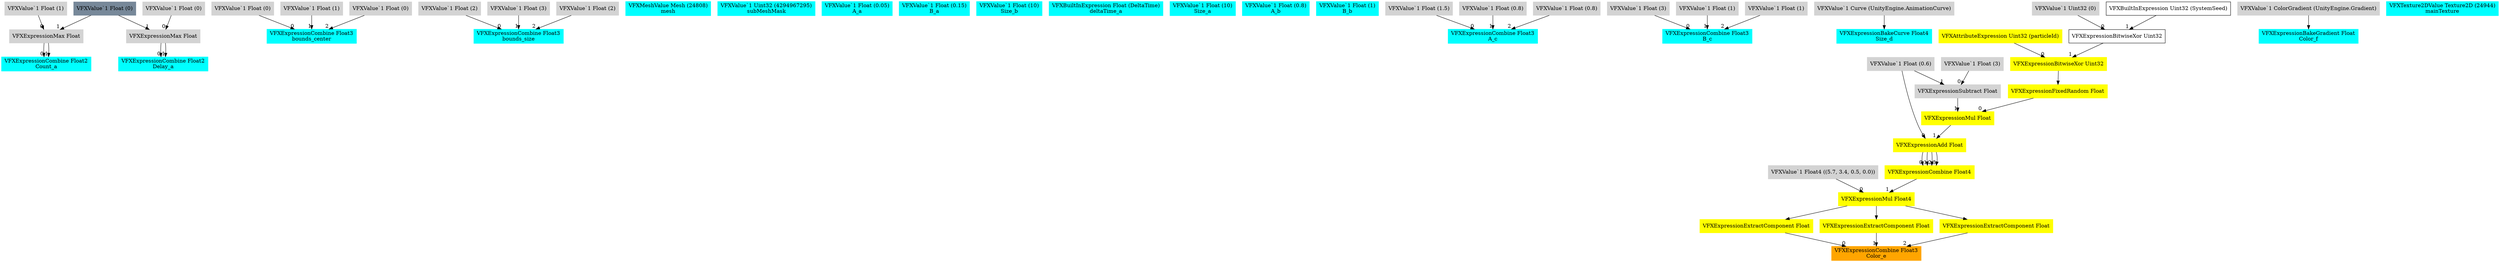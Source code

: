 digraph G {
node0 [shape="box" color="cyan" style="filled" label="VFXExpressionCombine Float2
Count_a"]
node1 [shape="box" color="lightgray" style="filled" label="VFXExpressionMax Float"]
node2 [shape="box" color="lightgray" style="filled" label="VFXValue`1 Float (1)"]
node3 [shape="box" color="lightslategray" style="filled" label="VFXValue`1 Float (0)"]
node4 [shape="box" color="cyan" style="filled" label="VFXExpressionCombine Float2
Delay_a"]
node5 [shape="box" color="lightgray" style="filled" label="VFXExpressionMax Float"]
node6 [shape="box" color="lightgray" style="filled" label="VFXValue`1 Float (0)"]
node7 [shape="box" color="cyan" style="filled" label="VFXExpressionCombine Float3
bounds_center"]
node8 [shape="box" color="lightgray" style="filled" label="VFXValue`1 Float (0)"]
node9 [shape="box" color="lightgray" style="filled" label="VFXValue`1 Float (1)"]
node10 [shape="box" color="lightgray" style="filled" label="VFXValue`1 Float (0)"]
node11 [shape="box" color="cyan" style="filled" label="VFXExpressionCombine Float3
bounds_size"]
node12 [shape="box" color="lightgray" style="filled" label="VFXValue`1 Float (2)"]
node13 [shape="box" color="lightgray" style="filled" label="VFXValue`1 Float (3)"]
node14 [shape="box" color="lightgray" style="filled" label="VFXValue`1 Float (2)"]
node15 [shape="box" color="cyan" style="filled" label="VFXMeshValue Mesh (24808)
mesh"]
node16 [shape="box" color="cyan" style="filled" label="VFXValue`1 Uint32 (4294967295)
subMeshMask"]
node17 [shape="box" color="cyan" style="filled" label="VFXValue`1 Float (0.05)
A_a"]
node18 [shape="box" color="cyan" style="filled" label="VFXValue`1 Float (0.15)
B_a"]
node19 [shape="box" color="cyan" style="filled" label="VFXValue`1 Float (10)
Size_b"]
node20 [shape="box" color="cyan" style="filled" label="VFXBuiltInExpression Float (DeltaTime)
deltaTime_a"]
node21 [shape="box" color="cyan" style="filled" label="VFXValue`1 Float (10)
Size_a"]
node22 [shape="box" color="cyan" style="filled" label="VFXValue`1 Float (0.8)
A_b"]
node23 [shape="box" color="cyan" style="filled" label="VFXValue`1 Float (1)
B_b"]
node24 [shape="box" color="cyan" style="filled" label="VFXExpressionCombine Float3
A_c"]
node25 [shape="box" color="lightgray" style="filled" label="VFXValue`1 Float (1.5)"]
node26 [shape="box" color="lightgray" style="filled" label="VFXValue`1 Float (0.8)"]
node27 [shape="box" color="lightgray" style="filled" label="VFXValue`1 Float (0.8)"]
node28 [shape="box" color="cyan" style="filled" label="VFXExpressionCombine Float3
B_c"]
node29 [shape="box" color="lightgray" style="filled" label="VFXValue`1 Float (3)"]
node30 [shape="box" color="lightgray" style="filled" label="VFXValue`1 Float (1)"]
node31 [shape="box" color="lightgray" style="filled" label="VFXValue`1 Float (1)"]
node32 [shape="box" color="cyan" style="filled" label="VFXExpressionBakeCurve Float4
Size_d"]
node33 [shape="box" color="lightgray" style="filled" label="VFXValue`1 Curve (UnityEngine.AnimationCurve)"]
node34 [shape="box" color="orange" style="filled" label="VFXExpressionCombine Float3
Color_e"]
node35 [shape="box" color="yellow" style="filled" label="VFXExpressionExtractComponent Float"]
node36 [shape="box" color="yellow" style="filled" label="VFXExpressionMul Float4"]
node37 [shape="box" color="lightgray" style="filled" label="VFXValue`1 Float4 ((5.7, 3.4, 0.5, 0.0))"]
node38 [shape="box" color="yellow" style="filled" label="VFXExpressionCombine Float4"]
node39 [shape="box" color="yellow" style="filled" label="VFXExpressionAdd Float"]
node40 [shape="box" color="lightgray" style="filled" label="VFXValue`1 Float (0.6)"]
node41 [shape="box" color="yellow" style="filled" label="VFXExpressionMul Float"]
node42 [shape="box" color="yellow" style="filled" label="VFXExpressionFixedRandom Float"]
node43 [shape="box" color="yellow" style="filled" label="VFXExpressionBitwiseXor Uint32"]
node44 [shape="box" color="yellow" style="filled" label="VFXAttributeExpression Uint32 (particleId)"]
node45 [shape="box" label="VFXExpressionBitwiseXor Uint32"]
node46 [shape="box" color="lightgray" style="filled" label="VFXValue`1 Uint32 (0)"]
node47 [shape="box" label="VFXBuiltInExpression Uint32 (SystemSeed)"]
node48 [shape="box" color="lightgray" style="filled" label="VFXExpressionSubtract Float"]
node49 [shape="box" color="lightgray" style="filled" label="VFXValue`1 Float (3)"]
node50 [shape="box" color="yellow" style="filled" label="VFXExpressionExtractComponent Float"]
node51 [shape="box" color="yellow" style="filled" label="VFXExpressionExtractComponent Float"]
node52 [shape="box" color="cyan" style="filled" label="VFXExpressionBakeGradient Float
Color_f"]
node53 [shape="box" color="lightgray" style="filled" label="VFXValue`1 ColorGradient (UnityEngine.Gradient)"]
node54 [shape="box" color="cyan" style="filled" label="VFXTexture2DValue Texture2D (24944)
mainTexture"]
node1 -> node0 [headlabel="0"]
node1 -> node0 [headlabel="1"]
node2 -> node1 [headlabel="0"]
node3 -> node1 [headlabel="1"]
node5 -> node4 [headlabel="0"]
node5 -> node4 [headlabel="1"]
node6 -> node5 [headlabel="0"]
node3 -> node5 [headlabel="1"]
node8 -> node7 [headlabel="0"]
node9 -> node7 [headlabel="1"]
node10 -> node7 [headlabel="2"]
node12 -> node11 [headlabel="0"]
node13 -> node11 [headlabel="1"]
node14 -> node11 [headlabel="2"]
node25 -> node24 [headlabel="0"]
node26 -> node24 [headlabel="1"]
node27 -> node24 [headlabel="2"]
node29 -> node28 [headlabel="0"]
node30 -> node28 [headlabel="1"]
node31 -> node28 [headlabel="2"]
node33 -> node32 
node35 -> node34 [headlabel="0"]
node50 -> node34 [headlabel="1"]
node51 -> node34 [headlabel="2"]
node36 -> node35 
node37 -> node36 [headlabel="0"]
node38 -> node36 [headlabel="1"]
node39 -> node38 [headlabel="0"]
node39 -> node38 [headlabel="1"]
node39 -> node38 [headlabel="2"]
node39 -> node38 [headlabel="3"]
node40 -> node39 [headlabel="0"]
node41 -> node39 [headlabel="1"]
node42 -> node41 [headlabel="0"]
node48 -> node41 [headlabel="1"]
node43 -> node42 
node44 -> node43 [headlabel="0"]
node45 -> node43 [headlabel="1"]
node46 -> node45 [headlabel="0"]
node47 -> node45 [headlabel="1"]
node49 -> node48 [headlabel="0"]
node40 -> node48 [headlabel="1"]
node36 -> node50 
node36 -> node51 
node53 -> node52 
}
